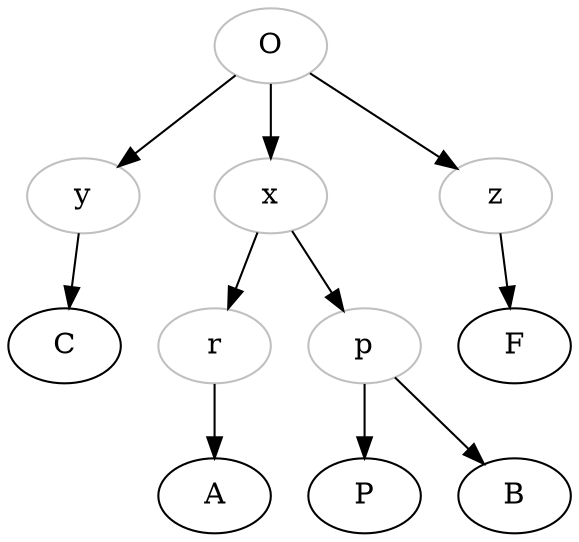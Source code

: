 digraph {

O[color="grey"];
y[color="grey"];
x[color="grey"];
z[color="grey"];
r[color="grey"];
p[color="grey"];

 O -> y; 
 O -> x; 
 O -> z;

 y -> C;

 z -> F;

 x -> r;
 x -> p;

 p -> P;
 p -> B;

 r -> A;

} 
